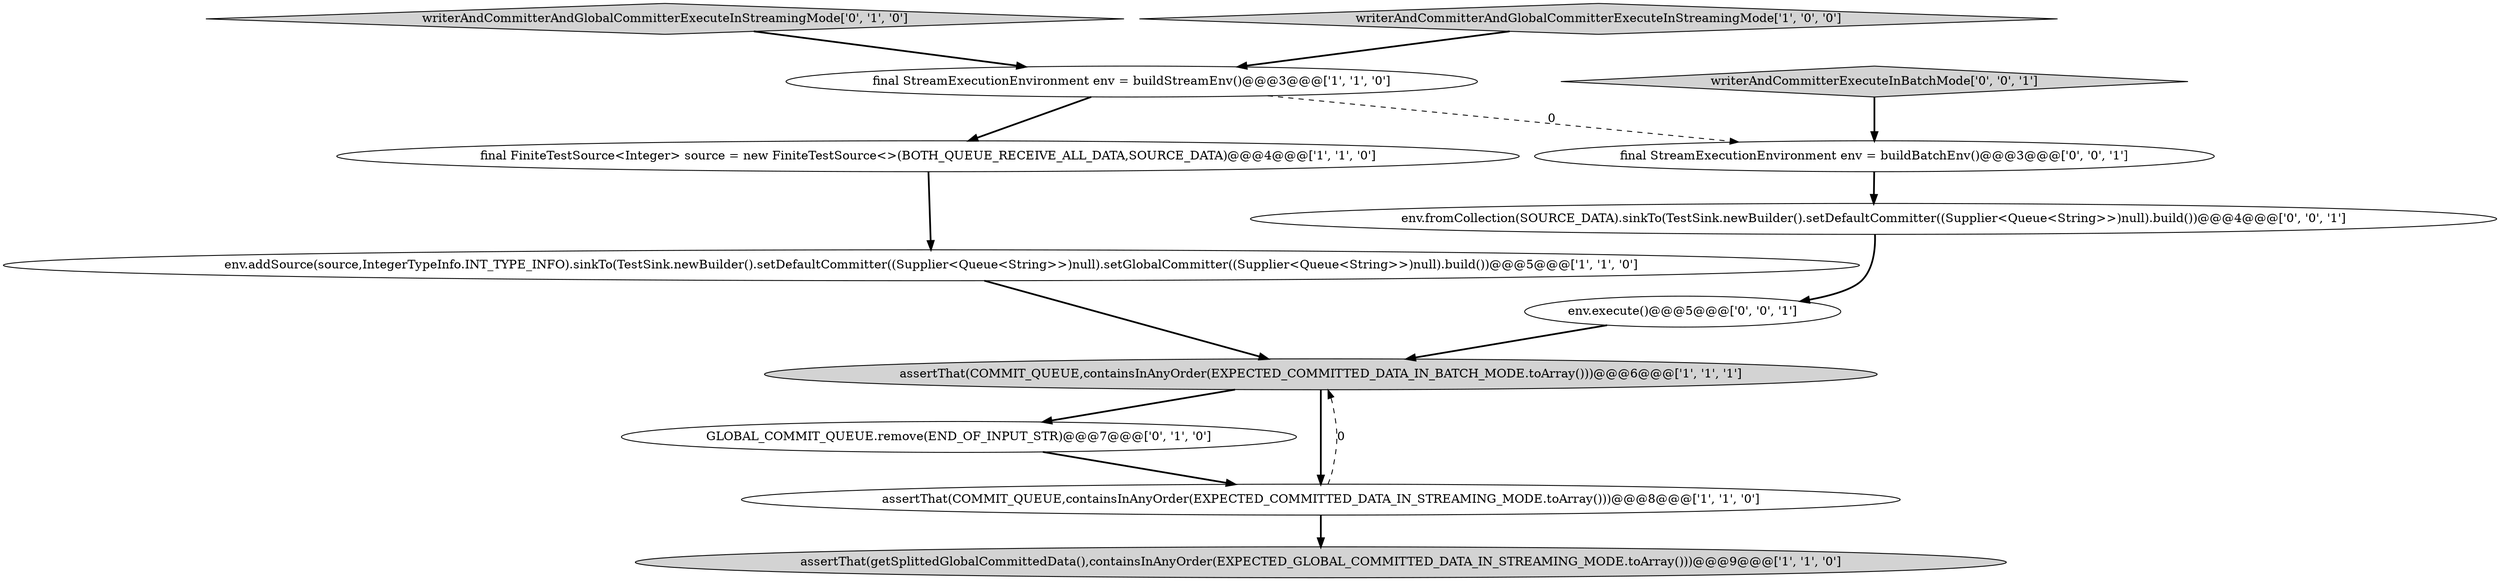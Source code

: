 digraph {
6 [style = filled, label = "assertThat(COMMIT_QUEUE,containsInAnyOrder(EXPECTED_COMMITTED_DATA_IN_BATCH_MODE.toArray()))@@@6@@@['1', '1', '1']", fillcolor = lightgray, shape = ellipse image = "AAA0AAABBB1BBB"];
0 [style = filled, label = "final FiniteTestSource<Integer> source = new FiniteTestSource<>(BOTH_QUEUE_RECEIVE_ALL_DATA,SOURCE_DATA)@@@4@@@['1', '1', '0']", fillcolor = white, shape = ellipse image = "AAA0AAABBB1BBB"];
7 [style = filled, label = "GLOBAL_COMMIT_QUEUE.remove(END_OF_INPUT_STR)@@@7@@@['0', '1', '0']", fillcolor = white, shape = ellipse image = "AAA1AAABBB2BBB"];
11 [style = filled, label = "env.execute()@@@5@@@['0', '0', '1']", fillcolor = white, shape = ellipse image = "AAA0AAABBB3BBB"];
1 [style = filled, label = "assertThat(getSplittedGlobalCommittedData(),containsInAnyOrder(EXPECTED_GLOBAL_COMMITTED_DATA_IN_STREAMING_MODE.toArray()))@@@9@@@['1', '1', '0']", fillcolor = lightgray, shape = ellipse image = "AAA0AAABBB1BBB"];
10 [style = filled, label = "final StreamExecutionEnvironment env = buildBatchEnv()@@@3@@@['0', '0', '1']", fillcolor = white, shape = ellipse image = "AAA0AAABBB3BBB"];
8 [style = filled, label = "writerAndCommitterAndGlobalCommitterExecuteInStreamingMode['0', '1', '0']", fillcolor = lightgray, shape = diamond image = "AAA0AAABBB2BBB"];
2 [style = filled, label = "final StreamExecutionEnvironment env = buildStreamEnv()@@@3@@@['1', '1', '0']", fillcolor = white, shape = ellipse image = "AAA0AAABBB1BBB"];
4 [style = filled, label = "assertThat(COMMIT_QUEUE,containsInAnyOrder(EXPECTED_COMMITTED_DATA_IN_STREAMING_MODE.toArray()))@@@8@@@['1', '1', '0']", fillcolor = white, shape = ellipse image = "AAA0AAABBB1BBB"];
9 [style = filled, label = "writerAndCommitterExecuteInBatchMode['0', '0', '1']", fillcolor = lightgray, shape = diamond image = "AAA0AAABBB3BBB"];
3 [style = filled, label = "writerAndCommitterAndGlobalCommitterExecuteInStreamingMode['1', '0', '0']", fillcolor = lightgray, shape = diamond image = "AAA0AAABBB1BBB"];
5 [style = filled, label = "env.addSource(source,IntegerTypeInfo.INT_TYPE_INFO).sinkTo(TestSink.newBuilder().setDefaultCommitter((Supplier<Queue<String>>)null).setGlobalCommitter((Supplier<Queue<String>>)null).build())@@@5@@@['1', '1', '0']", fillcolor = white, shape = ellipse image = "AAA0AAABBB1BBB"];
12 [style = filled, label = "env.fromCollection(SOURCE_DATA).sinkTo(TestSink.newBuilder().setDefaultCommitter((Supplier<Queue<String>>)null).build())@@@4@@@['0', '0', '1']", fillcolor = white, shape = ellipse image = "AAA0AAABBB3BBB"];
12->11 [style = bold, label=""];
2->0 [style = bold, label=""];
4->6 [style = dashed, label="0"];
8->2 [style = bold, label=""];
2->10 [style = dashed, label="0"];
0->5 [style = bold, label=""];
6->7 [style = bold, label=""];
7->4 [style = bold, label=""];
6->4 [style = bold, label=""];
11->6 [style = bold, label=""];
3->2 [style = bold, label=""];
5->6 [style = bold, label=""];
4->1 [style = bold, label=""];
9->10 [style = bold, label=""];
10->12 [style = bold, label=""];
}
